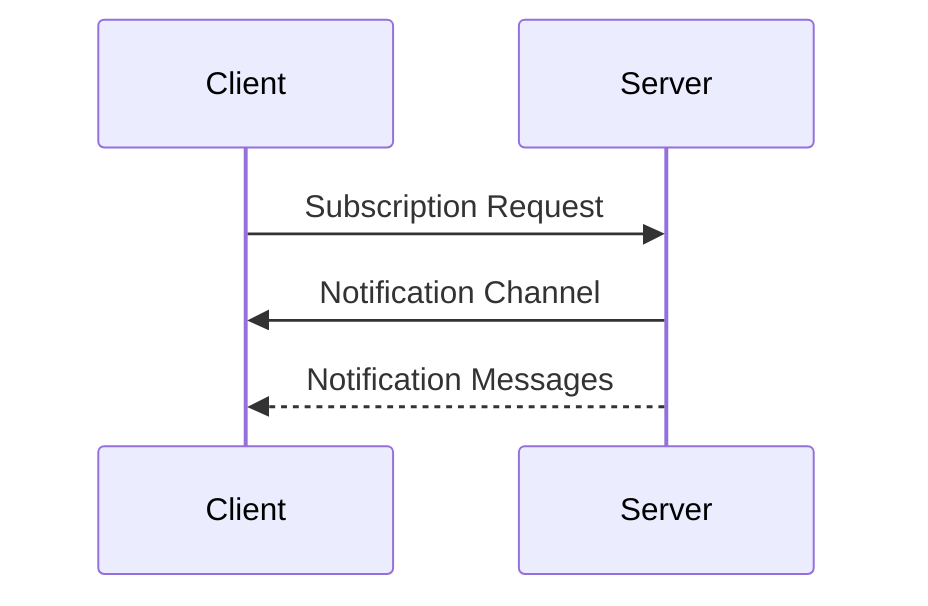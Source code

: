 sequenceDiagram
  participant Client
  participant Server

  Client ->> Server: Subscription Request
  Server ->> Client: Notification Channel
  Server -->> Client: Notification Messages